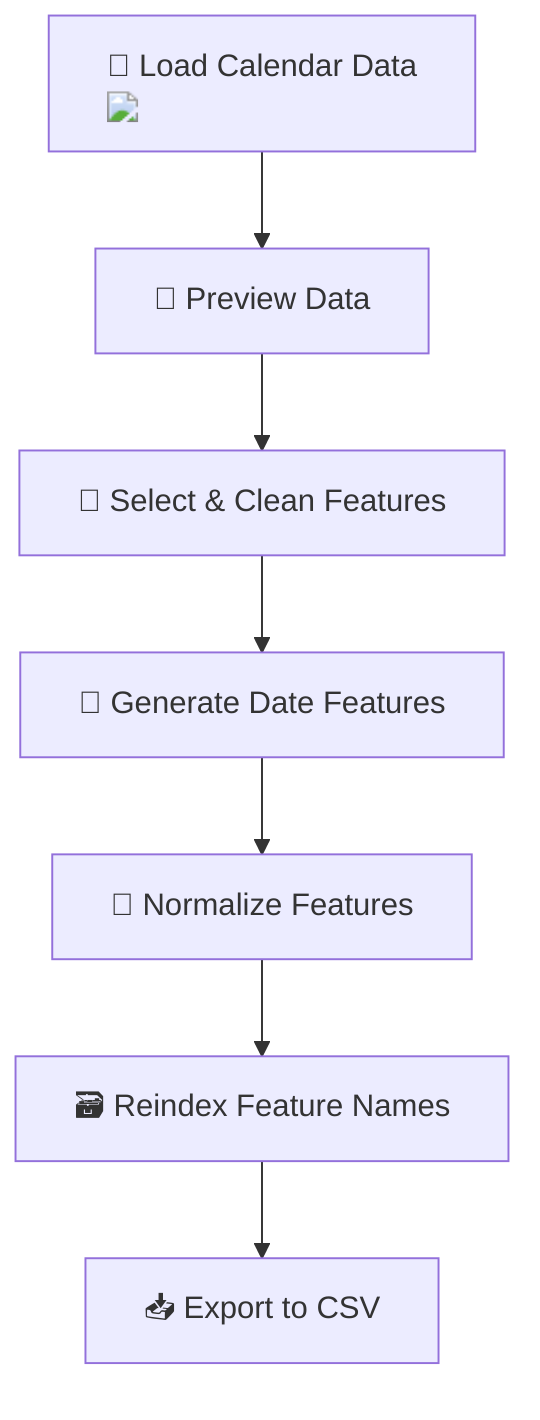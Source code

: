 flowchart TD
    A["📁 Load Calendar Data <img src='icons/file.svg'/>"] --> B["👀 Preview Data"]
    B --> C["🔄 Select & Clean Features"]
    C --> D["📅 Generate Date Features"]
    D --> E["📏 Normalize Features"]
    E --> F["🗃️ Reindex Feature Names"]
    F --> G["📥 Export to CSV"]